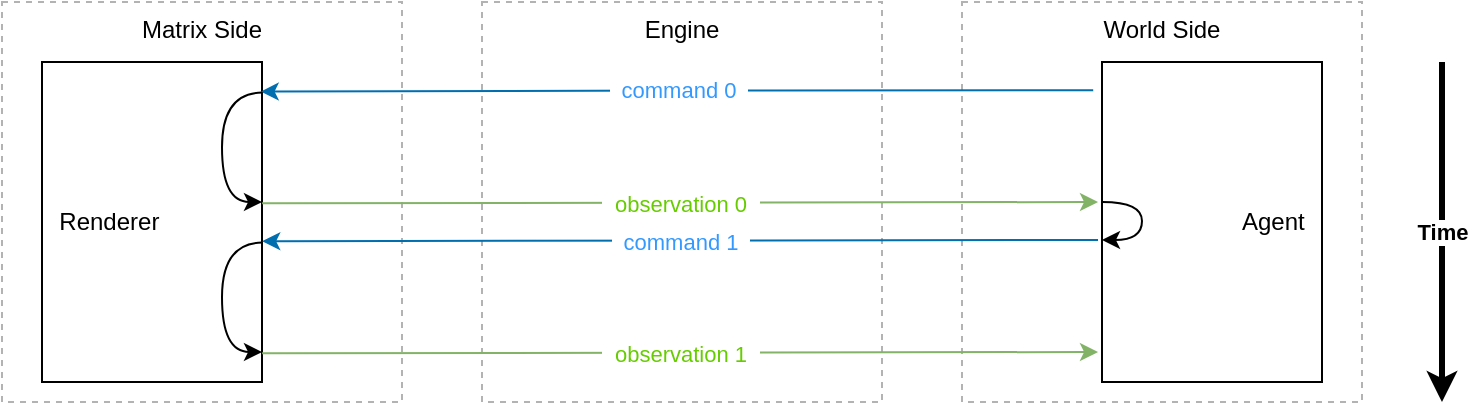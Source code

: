 <mxfile version="15.4.0" type="device"><diagram id="OXpfDVvDfTczRml-hbFv" name="Page-1"><mxGraphModel dx="918" dy="833" grid="1" gridSize="10" guides="1" tooltips="1" connect="1" arrows="1" fold="1" page="1" pageScale="1" pageWidth="850" pageHeight="1100" math="0" shadow="0"><root><mxCell id="0"/><mxCell id="1" parent="0"/><mxCell id="OcKtVzH2RAfoskvOa7wm-1" value="Matrix Side" style="rounded=0;whiteSpace=wrap;html=1;fillColor=none;verticalAlign=top;fontColor=#000000;strokeColor=#B3B3B3;dashed=1;" vertex="1" parent="1"><mxGeometry x="40" y="200" width="200" height="200" as="geometry"/></mxCell><mxCell id="OcKtVzH2RAfoskvOa7wm-2" value="&amp;nbsp; Renderer" style="rounded=0;whiteSpace=wrap;html=1;verticalAlign=middle;align=left;" vertex="1" parent="1"><mxGeometry x="60" y="230" width="110" height="160" as="geometry"/></mxCell><mxCell id="OcKtVzH2RAfoskvOa7wm-6" value="World Side" style="rounded=0;whiteSpace=wrap;html=1;fillColor=none;verticalAlign=top;fontColor=#000000;strokeColor=#B3B3B3;dashed=1;" vertex="1" parent="1"><mxGeometry x="520" y="200" width="200" height="200" as="geometry"/></mxCell><mxCell id="OcKtVzH2RAfoskvOa7wm-7" value="Agent&amp;nbsp;&amp;nbsp;" style="rounded=0;whiteSpace=wrap;html=1;fontColor=#000000;strokeColor=#000000;align=right;verticalAlign=middle;" vertex="1" parent="1"><mxGeometry x="590" y="230" width="110" height="160" as="geometry"/></mxCell><mxCell id="OcKtVzH2RAfoskvOa7wm-15" value="Engine" style="rounded=0;whiteSpace=wrap;html=1;fillColor=none;verticalAlign=top;fontColor=#000000;strokeColor=#B3B3B3;dashed=1;" vertex="1" parent="1"><mxGeometry x="280" y="200" width="200" height="200" as="geometry"/></mxCell><mxCell id="OcKtVzH2RAfoskvOa7wm-18" value="" style="endArrow=classic;html=1;rounded=0;edgeStyle=orthogonalEdgeStyle;exitX=-0.04;exitY=0.151;exitDx=0;exitDy=0;exitPerimeter=0;entryX=0.994;entryY=0.155;entryDx=0;entryDy=0;entryPerimeter=0;fillColor=#1ba1e2;strokeColor=#006EAF;fontColor=#3399FF;" edge="1" parent="1"><mxGeometry relative="1" as="geometry"><mxPoint x="585.6" y="244.16" as="sourcePoint"/><mxPoint x="169.34" y="244.8" as="targetPoint"/><Array as="points"><mxPoint x="377" y="244"/><mxPoint x="169" y="245"/></Array></mxGeometry></mxCell><mxCell id="OcKtVzH2RAfoskvOa7wm-19" value="&amp;nbsp; command 0&amp;nbsp;&amp;nbsp;" style="edgeLabel;resizable=0;html=1;align=center;verticalAlign=middle;spacingLeft=0;spacing=2;fontColor=#3399FF;" connectable="0" vertex="1" parent="OcKtVzH2RAfoskvOa7wm-18"><mxGeometry relative="1" as="geometry"/></mxCell><mxCell id="OcKtVzH2RAfoskvOa7wm-20" value="" style="endArrow=classic;html=1;rounded=0;edgeStyle=orthogonalEdgeStyle;exitX=-0.04;exitY=0.151;exitDx=0;exitDy=0;exitPerimeter=0;entryX=0.994;entryY=0.155;entryDx=0;entryDy=0;entryPerimeter=0;fillColor=#1ba1e2;strokeColor=#006EAF;fontColor=#3399FF;" edge="1" parent="1"><mxGeometry relative="1" as="geometry"><mxPoint x="588.01" y="319" as="sourcePoint"/><mxPoint x="170.05" y="319.64" as="targetPoint"/><Array as="points"><mxPoint x="170.41" y="318.67"/></Array></mxGeometry></mxCell><mxCell id="OcKtVzH2RAfoskvOa7wm-21" value="&amp;nbsp; command 1&amp;nbsp;&amp;nbsp;" style="edgeLabel;resizable=0;html=1;align=center;verticalAlign=middle;spacingLeft=0;spacing=2;fontColor=#3399FF;" connectable="0" vertex="1" parent="OcKtVzH2RAfoskvOa7wm-20"><mxGeometry relative="1" as="geometry"/></mxCell><mxCell id="OcKtVzH2RAfoskvOa7wm-31" style="edgeStyle=orthogonalEdgeStyle;curved=1;rounded=0;orthogonalLoop=1;jettySize=auto;html=1;exitX=1.002;exitY=0.158;exitDx=0;exitDy=0;entryX=1;entryY=0.5;entryDx=0;entryDy=0;exitPerimeter=0;" edge="1" parent="1"><mxGeometry relative="1" as="geometry"><mxPoint x="170.22" y="245.28" as="sourcePoint"/><mxPoint x="170" y="300" as="targetPoint"/><Array as="points"><mxPoint x="150" y="245"/><mxPoint x="150" y="300"/></Array></mxGeometry></mxCell><mxCell id="OcKtVzH2RAfoskvOa7wm-35" value="" style="endArrow=classic;html=1;rounded=0;edgeStyle=orthogonalEdgeStyle;exitX=-0.04;exitY=0.151;exitDx=0;exitDy=0;exitPerimeter=0;entryX=0.994;entryY=0.155;entryDx=0;entryDy=0;entryPerimeter=0;fillColor=#d5e8d4;strokeColor=#82b366;gradientColor=#97d077;" edge="1" parent="1"><mxGeometry relative="1" as="geometry"><mxPoint x="170.05" y="300.64" as="sourcePoint"/><mxPoint x="588.01" y="300" as="targetPoint"/><Array as="points"><mxPoint x="170.41" y="299.67"/></Array></mxGeometry></mxCell><mxCell id="OcKtVzH2RAfoskvOa7wm-36" value="&amp;nbsp; observation 0&amp;nbsp;&amp;nbsp;" style="edgeLabel;resizable=0;html=1;align=center;verticalAlign=middle;spacingLeft=0;spacing=2;fontColor=#66CC00;" connectable="0" vertex="1" parent="OcKtVzH2RAfoskvOa7wm-35"><mxGeometry relative="1" as="geometry"/></mxCell><mxCell id="OcKtVzH2RAfoskvOa7wm-37" style="edgeStyle=orthogonalEdgeStyle;curved=1;rounded=0;orthogonalLoop=1;jettySize=auto;html=1;exitX=1.002;exitY=0.158;exitDx=0;exitDy=0;entryX=1;entryY=0.5;entryDx=0;entryDy=0;exitPerimeter=0;" edge="1" parent="1"><mxGeometry relative="1" as="geometry"><mxPoint x="170.22" y="320.28" as="sourcePoint"/><mxPoint x="170" y="375" as="targetPoint"/><Array as="points"><mxPoint x="150" y="320"/><mxPoint x="150" y="375"/></Array></mxGeometry></mxCell><mxCell id="OcKtVzH2RAfoskvOa7wm-38" value="" style="endArrow=classic;html=1;rounded=0;edgeStyle=orthogonalEdgeStyle;exitX=-0.04;exitY=0.151;exitDx=0;exitDy=0;exitPerimeter=0;entryX=0.994;entryY=0.155;entryDx=0;entryDy=0;entryPerimeter=0;fillColor=#d5e8d4;strokeColor=#82b366;gradientColor=#97d077;" edge="1" parent="1"><mxGeometry relative="1" as="geometry"><mxPoint x="170.05" y="375.64" as="sourcePoint"/><mxPoint x="588.01" y="375" as="targetPoint"/><Array as="points"><mxPoint x="170.41" y="374.67"/></Array></mxGeometry></mxCell><mxCell id="OcKtVzH2RAfoskvOa7wm-39" value="&amp;nbsp; observation 1&amp;nbsp;&amp;nbsp;" style="edgeLabel;resizable=0;html=1;align=center;verticalAlign=middle;spacingLeft=0;spacing=2;fontColor=#66CC00;" connectable="0" vertex="1" parent="OcKtVzH2RAfoskvOa7wm-38"><mxGeometry relative="1" as="geometry"/></mxCell><mxCell id="OcKtVzH2RAfoskvOa7wm-43" value="" style="endArrow=classic;html=1;rounded=0;fontColor=#000000;edgeStyle=orthogonalEdgeStyle;curved=1;fontSize=12;strokeWidth=3;" edge="1" parent="1"><mxGeometry relative="1" as="geometry"><mxPoint x="760" y="230" as="sourcePoint"/><mxPoint x="760" y="400" as="targetPoint"/></mxGeometry></mxCell><mxCell id="OcKtVzH2RAfoskvOa7wm-44" value="Time" style="edgeLabel;resizable=0;html=1;align=center;verticalAlign=middle;fontColor=#000000;fontStyle=1" connectable="0" vertex="1" parent="OcKtVzH2RAfoskvOa7wm-43"><mxGeometry relative="1" as="geometry"/></mxCell><mxCell id="OcKtVzH2RAfoskvOa7wm-45" style="edgeStyle=orthogonalEdgeStyle;curved=1;rounded=0;orthogonalLoop=1;jettySize=auto;html=1;exitX=1.002;exitY=0.158;exitDx=0;exitDy=0;exitPerimeter=0;" edge="1" parent="1"><mxGeometry relative="1" as="geometry"><mxPoint x="590.22" y="300" as="sourcePoint"/><mxPoint x="590" y="319" as="targetPoint"/><Array as="points"><mxPoint x="610" y="300"/><mxPoint x="610" y="319"/></Array></mxGeometry></mxCell></root></mxGraphModel></diagram></mxfile>